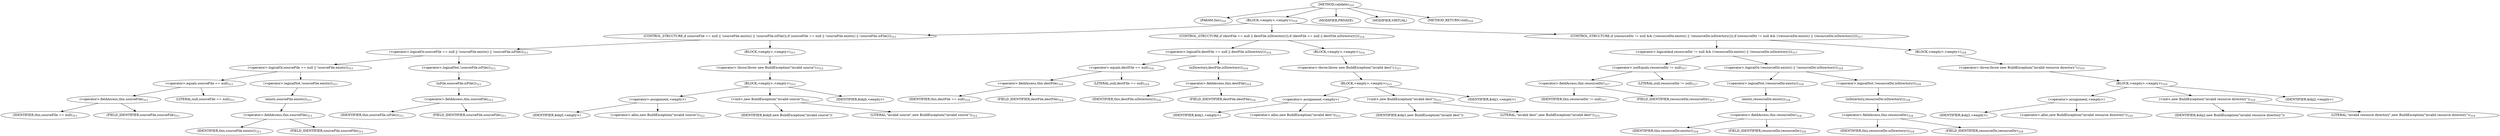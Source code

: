 digraph "validate" {  
"282" [label = <(METHOD,validate)<SUB>310</SUB>> ]
"283" [label = <(PARAM,this)<SUB>310</SUB>> ]
"284" [label = <(BLOCK,&lt;empty&gt;,&lt;empty&gt;)<SUB>310</SUB>> ]
"285" [label = <(CONTROL_STRUCTURE,if (sourceFile == null || !sourceFile.exists() || !sourceFile.isFile()),if (sourceFile == null || !sourceFile.exists() || !sourceFile.isFile()))<SUB>311</SUB>> ]
"286" [label = <(&lt;operator&gt;.logicalOr,sourceFile == null || !sourceFile.exists() || !sourceFile.isFile())<SUB>311</SUB>> ]
"287" [label = <(&lt;operator&gt;.logicalOr,sourceFile == null || !sourceFile.exists())<SUB>311</SUB>> ]
"288" [label = <(&lt;operator&gt;.equals,sourceFile == null)<SUB>311</SUB>> ]
"289" [label = <(&lt;operator&gt;.fieldAccess,this.sourceFile)<SUB>311</SUB>> ]
"290" [label = <(IDENTIFIER,this,sourceFile == null)<SUB>311</SUB>> ]
"291" [label = <(FIELD_IDENTIFIER,sourceFile,sourceFile)<SUB>311</SUB>> ]
"292" [label = <(LITERAL,null,sourceFile == null)<SUB>311</SUB>> ]
"293" [label = <(&lt;operator&gt;.logicalNot,!sourceFile.exists())<SUB>311</SUB>> ]
"294" [label = <(exists,sourceFile.exists())<SUB>311</SUB>> ]
"295" [label = <(&lt;operator&gt;.fieldAccess,this.sourceFile)<SUB>311</SUB>> ]
"296" [label = <(IDENTIFIER,this,sourceFile.exists())<SUB>311</SUB>> ]
"297" [label = <(FIELD_IDENTIFIER,sourceFile,sourceFile)<SUB>311</SUB>> ]
"298" [label = <(&lt;operator&gt;.logicalNot,!sourceFile.isFile())<SUB>311</SUB>> ]
"299" [label = <(isFile,sourceFile.isFile())<SUB>311</SUB>> ]
"300" [label = <(&lt;operator&gt;.fieldAccess,this.sourceFile)<SUB>311</SUB>> ]
"301" [label = <(IDENTIFIER,this,sourceFile.isFile())<SUB>311</SUB>> ]
"302" [label = <(FIELD_IDENTIFIER,sourceFile,sourceFile)<SUB>311</SUB>> ]
"303" [label = <(BLOCK,&lt;empty&gt;,&lt;empty&gt;)<SUB>311</SUB>> ]
"304" [label = <(&lt;operator&gt;.throw,throw new BuildException(&quot;invalid source&quot;);)<SUB>312</SUB>> ]
"305" [label = <(BLOCK,&lt;empty&gt;,&lt;empty&gt;)<SUB>312</SUB>> ]
"306" [label = <(&lt;operator&gt;.assignment,&lt;empty&gt;)> ]
"307" [label = <(IDENTIFIER,$obj0,&lt;empty&gt;)> ]
"308" [label = <(&lt;operator&gt;.alloc,new BuildException(&quot;invalid source&quot;))<SUB>312</SUB>> ]
"309" [label = <(&lt;init&gt;,new BuildException(&quot;invalid source&quot;))<SUB>312</SUB>> ]
"310" [label = <(IDENTIFIER,$obj0,new BuildException(&quot;invalid source&quot;))> ]
"311" [label = <(LITERAL,&quot;invalid source&quot;,new BuildException(&quot;invalid source&quot;))<SUB>312</SUB>> ]
"312" [label = <(IDENTIFIER,$obj0,&lt;empty&gt;)> ]
"313" [label = <(CONTROL_STRUCTURE,if (destFile == null || destFile.isDirectory()),if (destFile == null || destFile.isDirectory()))<SUB>314</SUB>> ]
"314" [label = <(&lt;operator&gt;.logicalOr,destFile == null || destFile.isDirectory())<SUB>314</SUB>> ]
"315" [label = <(&lt;operator&gt;.equals,destFile == null)<SUB>314</SUB>> ]
"316" [label = <(&lt;operator&gt;.fieldAccess,this.destFile)<SUB>314</SUB>> ]
"317" [label = <(IDENTIFIER,this,destFile == null)<SUB>314</SUB>> ]
"318" [label = <(FIELD_IDENTIFIER,destFile,destFile)<SUB>314</SUB>> ]
"319" [label = <(LITERAL,null,destFile == null)<SUB>314</SUB>> ]
"320" [label = <(isDirectory,destFile.isDirectory())<SUB>314</SUB>> ]
"321" [label = <(&lt;operator&gt;.fieldAccess,this.destFile)<SUB>314</SUB>> ]
"322" [label = <(IDENTIFIER,this,destFile.isDirectory())<SUB>314</SUB>> ]
"323" [label = <(FIELD_IDENTIFIER,destFile,destFile)<SUB>314</SUB>> ]
"324" [label = <(BLOCK,&lt;empty&gt;,&lt;empty&gt;)<SUB>314</SUB>> ]
"325" [label = <(&lt;operator&gt;.throw,throw new BuildException(&quot;invalid dest&quot;);)<SUB>315</SUB>> ]
"326" [label = <(BLOCK,&lt;empty&gt;,&lt;empty&gt;)<SUB>315</SUB>> ]
"327" [label = <(&lt;operator&gt;.assignment,&lt;empty&gt;)> ]
"328" [label = <(IDENTIFIER,$obj1,&lt;empty&gt;)> ]
"329" [label = <(&lt;operator&gt;.alloc,new BuildException(&quot;invalid dest&quot;))<SUB>315</SUB>> ]
"330" [label = <(&lt;init&gt;,new BuildException(&quot;invalid dest&quot;))<SUB>315</SUB>> ]
"331" [label = <(IDENTIFIER,$obj1,new BuildException(&quot;invalid dest&quot;))> ]
"332" [label = <(LITERAL,&quot;invalid dest&quot;,new BuildException(&quot;invalid dest&quot;))<SUB>315</SUB>> ]
"333" [label = <(IDENTIFIER,$obj1,&lt;empty&gt;)> ]
"334" [label = <(CONTROL_STRUCTURE,if (resourceDir != null &amp;&amp; (!resourceDir.exists() || !resourceDir.isDirectory())),if (resourceDir != null &amp;&amp; (!resourceDir.exists() || !resourceDir.isDirectory())))<SUB>317</SUB>> ]
"335" [label = <(&lt;operator&gt;.logicalAnd,resourceDir != null &amp;&amp; (!resourceDir.exists() || !resourceDir.isDirectory()))<SUB>317</SUB>> ]
"336" [label = <(&lt;operator&gt;.notEquals,resourceDir != null)<SUB>317</SUB>> ]
"337" [label = <(&lt;operator&gt;.fieldAccess,this.resourceDir)<SUB>317</SUB>> ]
"338" [label = <(IDENTIFIER,this,resourceDir != null)<SUB>317</SUB>> ]
"339" [label = <(FIELD_IDENTIFIER,resourceDir,resourceDir)<SUB>317</SUB>> ]
"340" [label = <(LITERAL,null,resourceDir != null)<SUB>317</SUB>> ]
"341" [label = <(&lt;operator&gt;.logicalOr,!resourceDir.exists() || !resourceDir.isDirectory())<SUB>318</SUB>> ]
"342" [label = <(&lt;operator&gt;.logicalNot,!resourceDir.exists())<SUB>318</SUB>> ]
"343" [label = <(exists,resourceDir.exists())<SUB>318</SUB>> ]
"344" [label = <(&lt;operator&gt;.fieldAccess,this.resourceDir)<SUB>318</SUB>> ]
"345" [label = <(IDENTIFIER,this,resourceDir.exists())<SUB>318</SUB>> ]
"346" [label = <(FIELD_IDENTIFIER,resourceDir,resourceDir)<SUB>318</SUB>> ]
"347" [label = <(&lt;operator&gt;.logicalNot,!resourceDir.isDirectory())<SUB>318</SUB>> ]
"348" [label = <(isDirectory,resourceDir.isDirectory())<SUB>318</SUB>> ]
"349" [label = <(&lt;operator&gt;.fieldAccess,this.resourceDir)<SUB>318</SUB>> ]
"350" [label = <(IDENTIFIER,this,resourceDir.isDirectory())<SUB>318</SUB>> ]
"351" [label = <(FIELD_IDENTIFIER,resourceDir,resourceDir)<SUB>318</SUB>> ]
"352" [label = <(BLOCK,&lt;empty&gt;,&lt;empty&gt;)<SUB>318</SUB>> ]
"353" [label = <(&lt;operator&gt;.throw,throw new BuildException(&quot;invalid resource directory&quot;);)<SUB>319</SUB>> ]
"354" [label = <(BLOCK,&lt;empty&gt;,&lt;empty&gt;)<SUB>319</SUB>> ]
"355" [label = <(&lt;operator&gt;.assignment,&lt;empty&gt;)> ]
"356" [label = <(IDENTIFIER,$obj2,&lt;empty&gt;)> ]
"357" [label = <(&lt;operator&gt;.alloc,new BuildException(&quot;invalid resource directory&quot;))<SUB>319</SUB>> ]
"358" [label = <(&lt;init&gt;,new BuildException(&quot;invalid resource directory&quot;))<SUB>319</SUB>> ]
"359" [label = <(IDENTIFIER,$obj2,new BuildException(&quot;invalid resource directory&quot;))> ]
"360" [label = <(LITERAL,&quot;invalid resource directory&quot;,new BuildException(&quot;invalid resource directory&quot;))<SUB>319</SUB>> ]
"361" [label = <(IDENTIFIER,$obj2,&lt;empty&gt;)> ]
"362" [label = <(MODIFIER,PRIVATE)> ]
"363" [label = <(MODIFIER,VIRTUAL)> ]
"364" [label = <(METHOD_RETURN,void)<SUB>310</SUB>> ]
  "282" -> "283" 
  "282" -> "284" 
  "282" -> "362" 
  "282" -> "363" 
  "282" -> "364" 
  "284" -> "285" 
  "284" -> "313" 
  "284" -> "334" 
  "285" -> "286" 
  "285" -> "303" 
  "286" -> "287" 
  "286" -> "298" 
  "287" -> "288" 
  "287" -> "293" 
  "288" -> "289" 
  "288" -> "292" 
  "289" -> "290" 
  "289" -> "291" 
  "293" -> "294" 
  "294" -> "295" 
  "295" -> "296" 
  "295" -> "297" 
  "298" -> "299" 
  "299" -> "300" 
  "300" -> "301" 
  "300" -> "302" 
  "303" -> "304" 
  "304" -> "305" 
  "305" -> "306" 
  "305" -> "309" 
  "305" -> "312" 
  "306" -> "307" 
  "306" -> "308" 
  "309" -> "310" 
  "309" -> "311" 
  "313" -> "314" 
  "313" -> "324" 
  "314" -> "315" 
  "314" -> "320" 
  "315" -> "316" 
  "315" -> "319" 
  "316" -> "317" 
  "316" -> "318" 
  "320" -> "321" 
  "321" -> "322" 
  "321" -> "323" 
  "324" -> "325" 
  "325" -> "326" 
  "326" -> "327" 
  "326" -> "330" 
  "326" -> "333" 
  "327" -> "328" 
  "327" -> "329" 
  "330" -> "331" 
  "330" -> "332" 
  "334" -> "335" 
  "334" -> "352" 
  "335" -> "336" 
  "335" -> "341" 
  "336" -> "337" 
  "336" -> "340" 
  "337" -> "338" 
  "337" -> "339" 
  "341" -> "342" 
  "341" -> "347" 
  "342" -> "343" 
  "343" -> "344" 
  "344" -> "345" 
  "344" -> "346" 
  "347" -> "348" 
  "348" -> "349" 
  "349" -> "350" 
  "349" -> "351" 
  "352" -> "353" 
  "353" -> "354" 
  "354" -> "355" 
  "354" -> "358" 
  "354" -> "361" 
  "355" -> "356" 
  "355" -> "357" 
  "358" -> "359" 
  "358" -> "360" 
}
